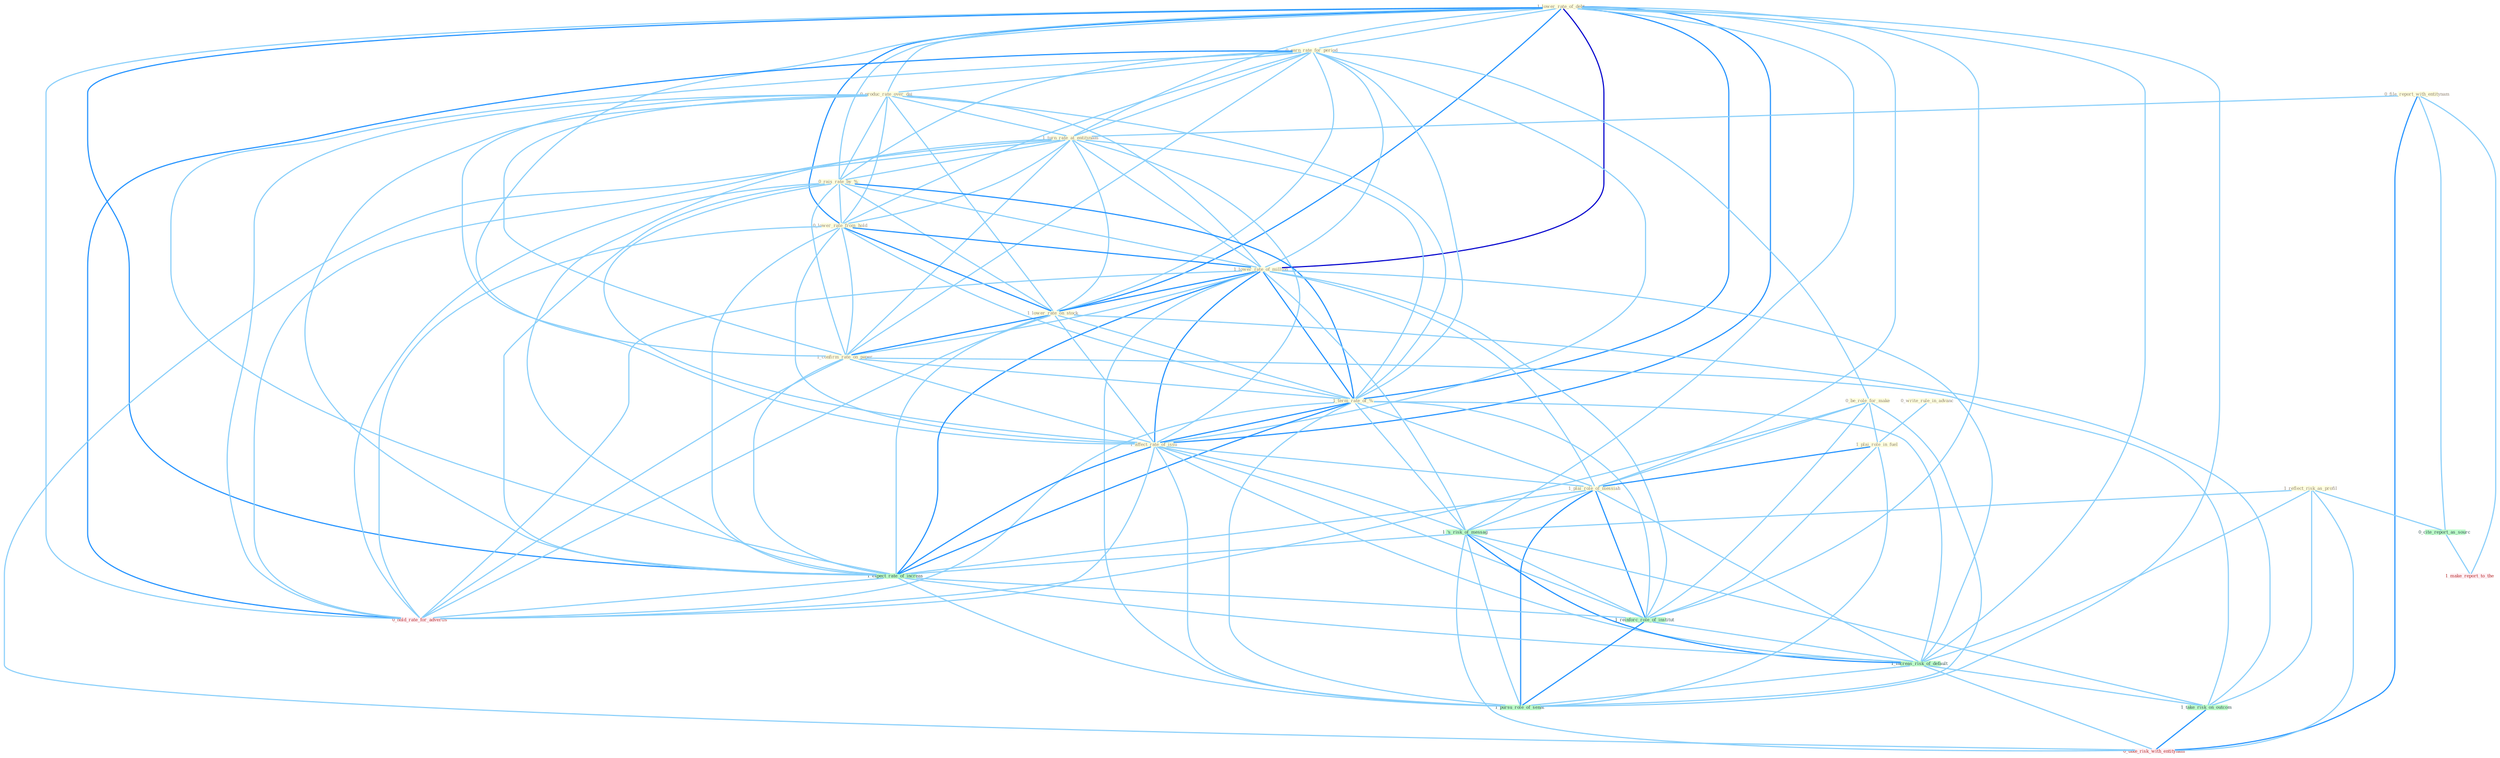 Graph G{ 
    node
    [shape=polygon,style=filled,width=.5,height=.06,color="#BDFCC9",fixedsize=true,fontsize=4,
    fontcolor="#2f4f4f"];
    {node
    [color="#ffffe0", fontcolor="#8b7d6b"] "1_lower_rate_of_debt " "0_earn_rate_for_period " "0_produc_rate_over_dai " "0_file_report_with_entitynam " "1_turn_rate_at_entitynam " "0_rais_rate_by_% " "0_lower_rate_from_hold " "0_write_rule_in_advanc " "0_be_role_for_make " "1_lower_rate_of_million " "1_lower_rate_on_stock " "1_confirm_rate_on_paper " "1_term_rate_of_% " "1_plai_role_in_fuel " "1_affect_rate_of_issu " "1_reflect_risk_as_profil " "1_plai_role_of_messiah "}
{node [color="#fff0f5", fontcolor="#b22222"] "1_make_report_to_the " "0_take_risk_with_entitynam " "0_hold_rate_for_advertis "}
edge [color="#B0E2FF"];

	"1_lower_rate_of_debt " -- "0_earn_rate_for_period " [w="1", color="#87cefa" ];
	"1_lower_rate_of_debt " -- "0_produc_rate_over_dai " [w="1", color="#87cefa" ];
	"1_lower_rate_of_debt " -- "1_turn_rate_at_entitynam " [w="1", color="#87cefa" ];
	"1_lower_rate_of_debt " -- "0_rais_rate_by_% " [w="1", color="#87cefa" ];
	"1_lower_rate_of_debt " -- "0_lower_rate_from_hold " [w="2", color="#1e90ff" , len=0.8];
	"1_lower_rate_of_debt " -- "1_lower_rate_of_million " [w="3", color="#0000cd" , len=0.6];
	"1_lower_rate_of_debt " -- "1_lower_rate_on_stock " [w="2", color="#1e90ff" , len=0.8];
	"1_lower_rate_of_debt " -- "1_confirm_rate_on_paper " [w="1", color="#87cefa" ];
	"1_lower_rate_of_debt " -- "1_term_rate_of_% " [w="2", color="#1e90ff" , len=0.8];
	"1_lower_rate_of_debt " -- "1_affect_rate_of_issu " [w="2", color="#1e90ff" , len=0.8];
	"1_lower_rate_of_debt " -- "1_plai_role_of_messiah " [w="1", color="#87cefa" ];
	"1_lower_rate_of_debt " -- "1_'s_risk_of_messag " [w="1", color="#87cefa" ];
	"1_lower_rate_of_debt " -- "1_expect_rate_of_increas " [w="2", color="#1e90ff" , len=0.8];
	"1_lower_rate_of_debt " -- "1_reinforc_role_of_institut " [w="1", color="#87cefa" ];
	"1_lower_rate_of_debt " -- "1_increas_risk_of_default " [w="1", color="#87cefa" ];
	"1_lower_rate_of_debt " -- "1_pursu_role_of_senat " [w="1", color="#87cefa" ];
	"1_lower_rate_of_debt " -- "0_hold_rate_for_advertis " [w="1", color="#87cefa" ];
	"0_earn_rate_for_period " -- "0_produc_rate_over_dai " [w="1", color="#87cefa" ];
	"0_earn_rate_for_period " -- "1_turn_rate_at_entitynam " [w="1", color="#87cefa" ];
	"0_earn_rate_for_period " -- "0_rais_rate_by_% " [w="1", color="#87cefa" ];
	"0_earn_rate_for_period " -- "0_lower_rate_from_hold " [w="1", color="#87cefa" ];
	"0_earn_rate_for_period " -- "0_be_role_for_make " [w="1", color="#87cefa" ];
	"0_earn_rate_for_period " -- "1_lower_rate_of_million " [w="1", color="#87cefa" ];
	"0_earn_rate_for_period " -- "1_lower_rate_on_stock " [w="1", color="#87cefa" ];
	"0_earn_rate_for_period " -- "1_confirm_rate_on_paper " [w="1", color="#87cefa" ];
	"0_earn_rate_for_period " -- "1_term_rate_of_% " [w="1", color="#87cefa" ];
	"0_earn_rate_for_period " -- "1_affect_rate_of_issu " [w="1", color="#87cefa" ];
	"0_earn_rate_for_period " -- "1_expect_rate_of_increas " [w="1", color="#87cefa" ];
	"0_earn_rate_for_period " -- "0_hold_rate_for_advertis " [w="2", color="#1e90ff" , len=0.8];
	"0_produc_rate_over_dai " -- "1_turn_rate_at_entitynam " [w="1", color="#87cefa" ];
	"0_produc_rate_over_dai " -- "0_rais_rate_by_% " [w="1", color="#87cefa" ];
	"0_produc_rate_over_dai " -- "0_lower_rate_from_hold " [w="1", color="#87cefa" ];
	"0_produc_rate_over_dai " -- "1_lower_rate_of_million " [w="1", color="#87cefa" ];
	"0_produc_rate_over_dai " -- "1_lower_rate_on_stock " [w="1", color="#87cefa" ];
	"0_produc_rate_over_dai " -- "1_confirm_rate_on_paper " [w="1", color="#87cefa" ];
	"0_produc_rate_over_dai " -- "1_term_rate_of_% " [w="1", color="#87cefa" ];
	"0_produc_rate_over_dai " -- "1_affect_rate_of_issu " [w="1", color="#87cefa" ];
	"0_produc_rate_over_dai " -- "1_expect_rate_of_increas " [w="1", color="#87cefa" ];
	"0_produc_rate_over_dai " -- "0_hold_rate_for_advertis " [w="1", color="#87cefa" ];
	"0_file_report_with_entitynam " -- "1_turn_rate_at_entitynam " [w="1", color="#87cefa" ];
	"0_file_report_with_entitynam " -- "0_cite_report_as_sourc " [w="1", color="#87cefa" ];
	"0_file_report_with_entitynam " -- "1_make_report_to_the " [w="1", color="#87cefa" ];
	"0_file_report_with_entitynam " -- "0_take_risk_with_entitynam " [w="2", color="#1e90ff" , len=0.8];
	"1_turn_rate_at_entitynam " -- "0_rais_rate_by_% " [w="1", color="#87cefa" ];
	"1_turn_rate_at_entitynam " -- "0_lower_rate_from_hold " [w="1", color="#87cefa" ];
	"1_turn_rate_at_entitynam " -- "1_lower_rate_of_million " [w="1", color="#87cefa" ];
	"1_turn_rate_at_entitynam " -- "1_lower_rate_on_stock " [w="1", color="#87cefa" ];
	"1_turn_rate_at_entitynam " -- "1_confirm_rate_on_paper " [w="1", color="#87cefa" ];
	"1_turn_rate_at_entitynam " -- "1_term_rate_of_% " [w="1", color="#87cefa" ];
	"1_turn_rate_at_entitynam " -- "1_affect_rate_of_issu " [w="1", color="#87cefa" ];
	"1_turn_rate_at_entitynam " -- "1_expect_rate_of_increas " [w="1", color="#87cefa" ];
	"1_turn_rate_at_entitynam " -- "0_take_risk_with_entitynam " [w="1", color="#87cefa" ];
	"1_turn_rate_at_entitynam " -- "0_hold_rate_for_advertis " [w="1", color="#87cefa" ];
	"0_rais_rate_by_% " -- "0_lower_rate_from_hold " [w="1", color="#87cefa" ];
	"0_rais_rate_by_% " -- "1_lower_rate_of_million " [w="1", color="#87cefa" ];
	"0_rais_rate_by_% " -- "1_lower_rate_on_stock " [w="1", color="#87cefa" ];
	"0_rais_rate_by_% " -- "1_confirm_rate_on_paper " [w="1", color="#87cefa" ];
	"0_rais_rate_by_% " -- "1_term_rate_of_% " [w="2", color="#1e90ff" , len=0.8];
	"0_rais_rate_by_% " -- "1_affect_rate_of_issu " [w="1", color="#87cefa" ];
	"0_rais_rate_by_% " -- "1_expect_rate_of_increas " [w="1", color="#87cefa" ];
	"0_rais_rate_by_% " -- "0_hold_rate_for_advertis " [w="1", color="#87cefa" ];
	"0_lower_rate_from_hold " -- "1_lower_rate_of_million " [w="2", color="#1e90ff" , len=0.8];
	"0_lower_rate_from_hold " -- "1_lower_rate_on_stock " [w="2", color="#1e90ff" , len=0.8];
	"0_lower_rate_from_hold " -- "1_confirm_rate_on_paper " [w="1", color="#87cefa" ];
	"0_lower_rate_from_hold " -- "1_term_rate_of_% " [w="1", color="#87cefa" ];
	"0_lower_rate_from_hold " -- "1_affect_rate_of_issu " [w="1", color="#87cefa" ];
	"0_lower_rate_from_hold " -- "1_expect_rate_of_increas " [w="1", color="#87cefa" ];
	"0_lower_rate_from_hold " -- "0_hold_rate_for_advertis " [w="1", color="#87cefa" ];
	"0_write_rule_in_advanc " -- "1_plai_role_in_fuel " [w="1", color="#87cefa" ];
	"0_be_role_for_make " -- "1_plai_role_in_fuel " [w="1", color="#87cefa" ];
	"0_be_role_for_make " -- "1_plai_role_of_messiah " [w="1", color="#87cefa" ];
	"0_be_role_for_make " -- "1_reinforc_role_of_institut " [w="1", color="#87cefa" ];
	"0_be_role_for_make " -- "1_pursu_role_of_senat " [w="1", color="#87cefa" ];
	"0_be_role_for_make " -- "0_hold_rate_for_advertis " [w="1", color="#87cefa" ];
	"1_lower_rate_of_million " -- "1_lower_rate_on_stock " [w="2", color="#1e90ff" , len=0.8];
	"1_lower_rate_of_million " -- "1_confirm_rate_on_paper " [w="1", color="#87cefa" ];
	"1_lower_rate_of_million " -- "1_term_rate_of_% " [w="2", color="#1e90ff" , len=0.8];
	"1_lower_rate_of_million " -- "1_affect_rate_of_issu " [w="2", color="#1e90ff" , len=0.8];
	"1_lower_rate_of_million " -- "1_plai_role_of_messiah " [w="1", color="#87cefa" ];
	"1_lower_rate_of_million " -- "1_'s_risk_of_messag " [w="1", color="#87cefa" ];
	"1_lower_rate_of_million " -- "1_expect_rate_of_increas " [w="2", color="#1e90ff" , len=0.8];
	"1_lower_rate_of_million " -- "1_reinforc_role_of_institut " [w="1", color="#87cefa" ];
	"1_lower_rate_of_million " -- "1_increas_risk_of_default " [w="1", color="#87cefa" ];
	"1_lower_rate_of_million " -- "1_pursu_role_of_senat " [w="1", color="#87cefa" ];
	"1_lower_rate_of_million " -- "0_hold_rate_for_advertis " [w="1", color="#87cefa" ];
	"1_lower_rate_on_stock " -- "1_confirm_rate_on_paper " [w="2", color="#1e90ff" , len=0.8];
	"1_lower_rate_on_stock " -- "1_term_rate_of_% " [w="1", color="#87cefa" ];
	"1_lower_rate_on_stock " -- "1_affect_rate_of_issu " [w="1", color="#87cefa" ];
	"1_lower_rate_on_stock " -- "1_expect_rate_of_increas " [w="1", color="#87cefa" ];
	"1_lower_rate_on_stock " -- "1_take_risk_on_outcom " [w="1", color="#87cefa" ];
	"1_lower_rate_on_stock " -- "0_hold_rate_for_advertis " [w="1", color="#87cefa" ];
	"1_confirm_rate_on_paper " -- "1_term_rate_of_% " [w="1", color="#87cefa" ];
	"1_confirm_rate_on_paper " -- "1_affect_rate_of_issu " [w="1", color="#87cefa" ];
	"1_confirm_rate_on_paper " -- "1_expect_rate_of_increas " [w="1", color="#87cefa" ];
	"1_confirm_rate_on_paper " -- "1_take_risk_on_outcom " [w="1", color="#87cefa" ];
	"1_confirm_rate_on_paper " -- "0_hold_rate_for_advertis " [w="1", color="#87cefa" ];
	"1_term_rate_of_% " -- "1_affect_rate_of_issu " [w="2", color="#1e90ff" , len=0.8];
	"1_term_rate_of_% " -- "1_plai_role_of_messiah " [w="1", color="#87cefa" ];
	"1_term_rate_of_% " -- "1_'s_risk_of_messag " [w="1", color="#87cefa" ];
	"1_term_rate_of_% " -- "1_expect_rate_of_increas " [w="2", color="#1e90ff" , len=0.8];
	"1_term_rate_of_% " -- "1_reinforc_role_of_institut " [w="1", color="#87cefa" ];
	"1_term_rate_of_% " -- "1_increas_risk_of_default " [w="1", color="#87cefa" ];
	"1_term_rate_of_% " -- "1_pursu_role_of_senat " [w="1", color="#87cefa" ];
	"1_term_rate_of_% " -- "0_hold_rate_for_advertis " [w="1", color="#87cefa" ];
	"1_plai_role_in_fuel " -- "1_plai_role_of_messiah " [w="2", color="#1e90ff" , len=0.8];
	"1_plai_role_in_fuel " -- "1_reinforc_role_of_institut " [w="1", color="#87cefa" ];
	"1_plai_role_in_fuel " -- "1_pursu_role_of_senat " [w="1", color="#87cefa" ];
	"1_affect_rate_of_issu " -- "1_plai_role_of_messiah " [w="1", color="#87cefa" ];
	"1_affect_rate_of_issu " -- "1_'s_risk_of_messag " [w="1", color="#87cefa" ];
	"1_affect_rate_of_issu " -- "1_expect_rate_of_increas " [w="2", color="#1e90ff" , len=0.8];
	"1_affect_rate_of_issu " -- "1_reinforc_role_of_institut " [w="1", color="#87cefa" ];
	"1_affect_rate_of_issu " -- "1_increas_risk_of_default " [w="1", color="#87cefa" ];
	"1_affect_rate_of_issu " -- "1_pursu_role_of_senat " [w="1", color="#87cefa" ];
	"1_affect_rate_of_issu " -- "0_hold_rate_for_advertis " [w="1", color="#87cefa" ];
	"1_reflect_risk_as_profil " -- "1_'s_risk_of_messag " [w="1", color="#87cefa" ];
	"1_reflect_risk_as_profil " -- "1_increas_risk_of_default " [w="1", color="#87cefa" ];
	"1_reflect_risk_as_profil " -- "1_take_risk_on_outcom " [w="1", color="#87cefa" ];
	"1_reflect_risk_as_profil " -- "0_cite_report_as_sourc " [w="1", color="#87cefa" ];
	"1_reflect_risk_as_profil " -- "0_take_risk_with_entitynam " [w="1", color="#87cefa" ];
	"1_plai_role_of_messiah " -- "1_'s_risk_of_messag " [w="1", color="#87cefa" ];
	"1_plai_role_of_messiah " -- "1_expect_rate_of_increas " [w="1", color="#87cefa" ];
	"1_plai_role_of_messiah " -- "1_reinforc_role_of_institut " [w="2", color="#1e90ff" , len=0.8];
	"1_plai_role_of_messiah " -- "1_increas_risk_of_default " [w="1", color="#87cefa" ];
	"1_plai_role_of_messiah " -- "1_pursu_role_of_senat " [w="2", color="#1e90ff" , len=0.8];
	"1_'s_risk_of_messag " -- "1_expect_rate_of_increas " [w="1", color="#87cefa" ];
	"1_'s_risk_of_messag " -- "1_reinforc_role_of_institut " [w="1", color="#87cefa" ];
	"1_'s_risk_of_messag " -- "1_increas_risk_of_default " [w="2", color="#1e90ff" , len=0.8];
	"1_'s_risk_of_messag " -- "1_take_risk_on_outcom " [w="1", color="#87cefa" ];
	"1_'s_risk_of_messag " -- "1_pursu_role_of_senat " [w="1", color="#87cefa" ];
	"1_'s_risk_of_messag " -- "0_take_risk_with_entitynam " [w="1", color="#87cefa" ];
	"1_expect_rate_of_increas " -- "1_reinforc_role_of_institut " [w="1", color="#87cefa" ];
	"1_expect_rate_of_increas " -- "1_increas_risk_of_default " [w="1", color="#87cefa" ];
	"1_expect_rate_of_increas " -- "1_pursu_role_of_senat " [w="1", color="#87cefa" ];
	"1_expect_rate_of_increas " -- "0_hold_rate_for_advertis " [w="1", color="#87cefa" ];
	"1_reinforc_role_of_institut " -- "1_increas_risk_of_default " [w="1", color="#87cefa" ];
	"1_reinforc_role_of_institut " -- "1_pursu_role_of_senat " [w="2", color="#1e90ff" , len=0.8];
	"1_increas_risk_of_default " -- "1_take_risk_on_outcom " [w="1", color="#87cefa" ];
	"1_increas_risk_of_default " -- "1_pursu_role_of_senat " [w="1", color="#87cefa" ];
	"1_increas_risk_of_default " -- "0_take_risk_with_entitynam " [w="1", color="#87cefa" ];
	"1_take_risk_on_outcom " -- "0_take_risk_with_entitynam " [w="2", color="#1e90ff" , len=0.8];
	"0_cite_report_as_sourc " -- "1_make_report_to_the " [w="1", color="#87cefa" ];
}